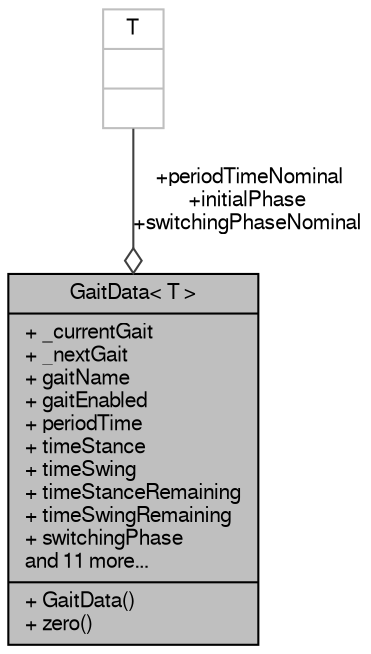 digraph "GaitData&lt; T &gt;"
{
  edge [fontname="FreeSans",fontsize="10",labelfontname="FreeSans",labelfontsize="10"];
  node [fontname="FreeSans",fontsize="10",shape=record];
  Node1 [label="{GaitData\< T \>\n|+ _currentGait\l+ _nextGait\l+ gaitName\l+ gaitEnabled\l+ periodTime\l+ timeStance\l+ timeSwing\l+ timeStanceRemaining\l+ timeSwingRemaining\l+ switchingPhase\land 11 more...\l|+ GaitData()\l+ zero()\l}",height=0.2,width=0.4,color="black", fillcolor="grey75", style="filled", fontcolor="black"];
  Node2 -> Node1 [color="grey25",fontsize="10",style="solid",label=" +periodTimeNominal\n+initialPhase\n+switchingPhaseNominal" ,arrowhead="odiamond",fontname="FreeSans"];
  Node2 [label="{T\n||}",height=0.2,width=0.4,color="grey75", fillcolor="white", style="filled"];
}
